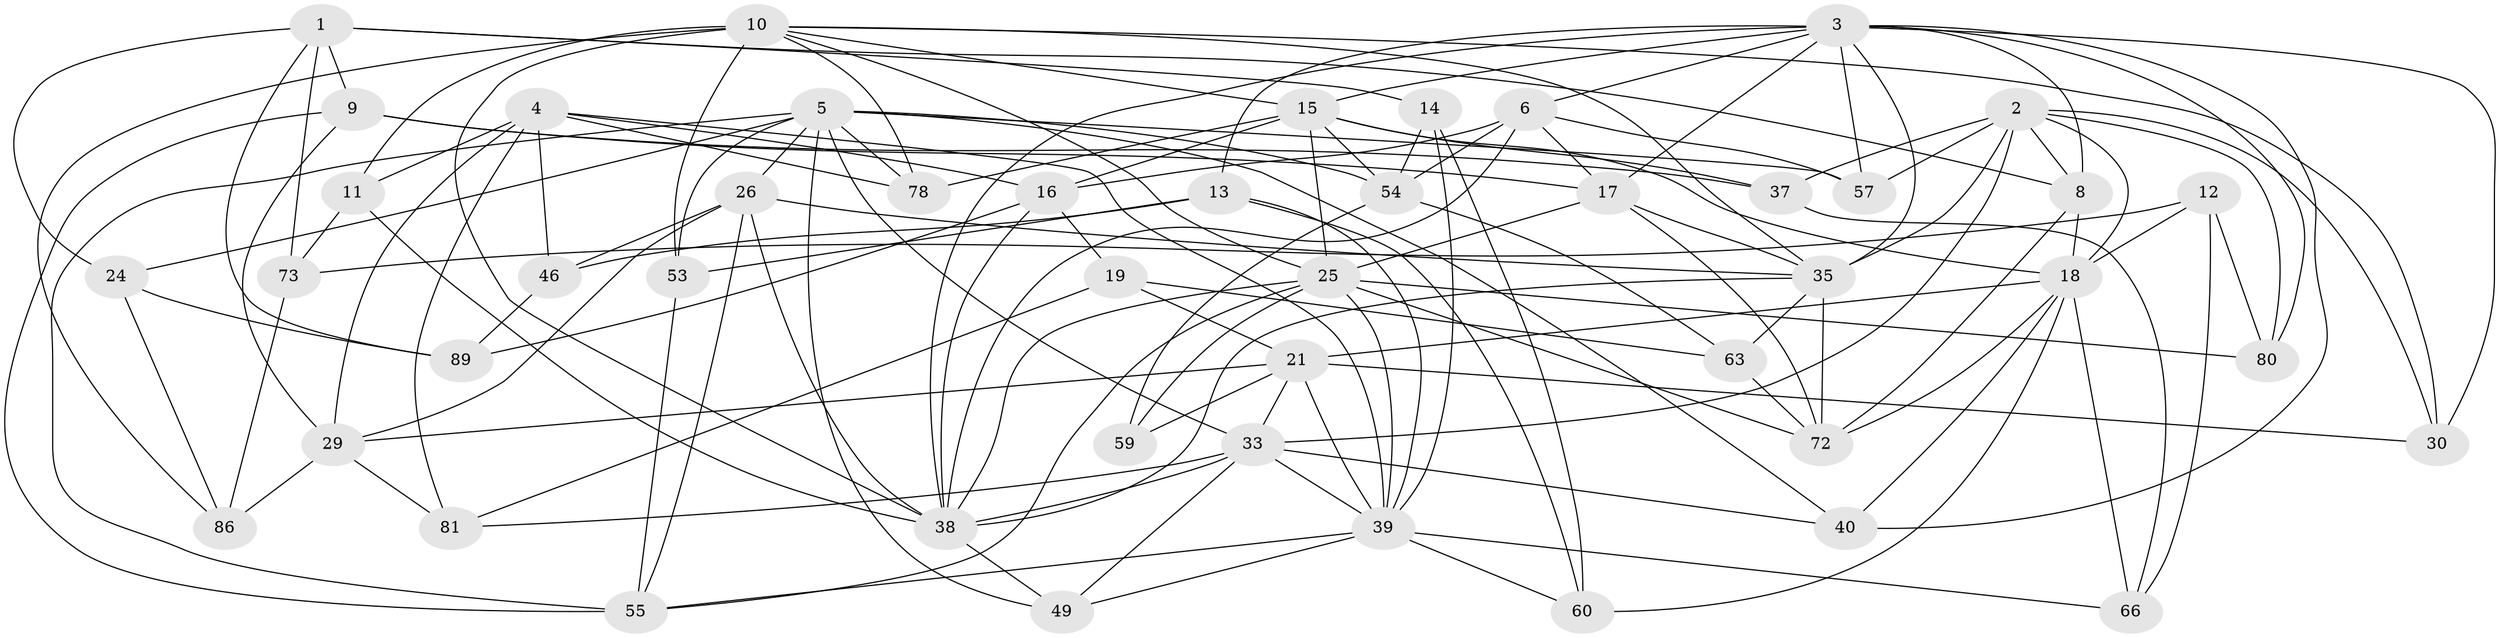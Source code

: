 // original degree distribution, {4: 1.0}
// Generated by graph-tools (version 1.1) at 2025/16/03/09/25 04:16:12]
// undirected, 47 vertices, 135 edges
graph export_dot {
graph [start="1"]
  node [color=gray90,style=filled];
  1 [super="+36"];
  2 [super="+71+74"];
  3 [super="+67+7+22"];
  4 [super="+43+23"];
  5 [super="+95+41"];
  6 [super="+45"];
  8 [super="+34"];
  9 [super="+83"];
  10 [super="+62+58"];
  11 [super="+84"];
  12;
  13 [super="+32"];
  14;
  15 [super="+48"];
  16 [super="+76"];
  17 [super="+28+20"];
  18 [super="+93+47+70"];
  19;
  21 [super="+87+27"];
  24;
  25 [super="+50+69+77"];
  26 [super="+90"];
  29 [super="+31"];
  30;
  33 [super="+75+42"];
  35 [super="+56"];
  37;
  38 [super="+85+44"];
  39 [super="+88+65+51"];
  40;
  46;
  49;
  53;
  54 [super="+61"];
  55 [super="+91"];
  57;
  59;
  60;
  63;
  66;
  72 [super="+79"];
  73;
  78;
  80;
  81;
  86;
  89;
  1 -- 73;
  1 -- 89;
  1 -- 24;
  1 -- 14;
  1 -- 9;
  1 -- 8;
  2 -- 30;
  2 -- 18;
  2 -- 35;
  2 -- 37;
  2 -- 33;
  2 -- 80;
  2 -- 57;
  2 -- 8;
  3 -- 17;
  3 -- 40;
  3 -- 13 [weight=2];
  3 -- 80;
  3 -- 8;
  3 -- 15;
  3 -- 35;
  3 -- 6;
  3 -- 38;
  3 -- 57;
  3 -- 30;
  4 -- 29;
  4 -- 81;
  4 -- 11 [weight=2];
  4 -- 78;
  4 -- 39;
  4 -- 16;
  4 -- 46;
  5 -- 53;
  5 -- 57;
  5 -- 40;
  5 -- 78;
  5 -- 55;
  5 -- 33;
  5 -- 49;
  5 -- 54;
  5 -- 24;
  5 -- 26;
  6 -- 57;
  6 -- 38;
  6 -- 17;
  6 -- 16;
  6 -- 54;
  8 -- 72;
  8 -- 18 [weight=2];
  9 -- 37;
  9 -- 17 [weight=2];
  9 -- 29;
  9 -- 55;
  10 -- 35;
  10 -- 86;
  10 -- 78;
  10 -- 38;
  10 -- 11 [weight=2];
  10 -- 53;
  10 -- 25;
  10 -- 30;
  10 -- 15;
  11 -- 73;
  11 -- 38;
  12 -- 66;
  12 -- 73;
  12 -- 80;
  12 -- 18;
  13 -- 60;
  13 -- 46;
  13 -- 53;
  13 -- 39;
  14 -- 60;
  14 -- 54;
  14 -- 39;
  15 -- 37;
  15 -- 16;
  15 -- 78;
  15 -- 18;
  15 -- 25;
  15 -- 54;
  16 -- 19;
  16 -- 89;
  16 -- 38;
  17 -- 25 [weight=2];
  17 -- 72;
  17 -- 35;
  18 -- 60;
  18 -- 66;
  18 -- 72;
  18 -- 40;
  18 -- 21;
  19 -- 63;
  19 -- 81;
  19 -- 21;
  21 -- 59 [weight=2];
  21 -- 39;
  21 -- 29;
  21 -- 30;
  21 -- 33;
  24 -- 89;
  24 -- 86;
  25 -- 80;
  25 -- 55;
  25 -- 72;
  25 -- 59;
  25 -- 38;
  25 -- 39;
  26 -- 29;
  26 -- 55;
  26 -- 46;
  26 -- 35;
  26 -- 38;
  29 -- 81;
  29 -- 86;
  33 -- 81;
  33 -- 38;
  33 -- 39;
  33 -- 40;
  33 -- 49;
  35 -- 63;
  35 -- 38;
  35 -- 72;
  37 -- 66;
  38 -- 49;
  39 -- 55;
  39 -- 49;
  39 -- 60;
  39 -- 66;
  46 -- 89;
  53 -- 55;
  54 -- 59;
  54 -- 63;
  63 -- 72;
  73 -- 86;
}
